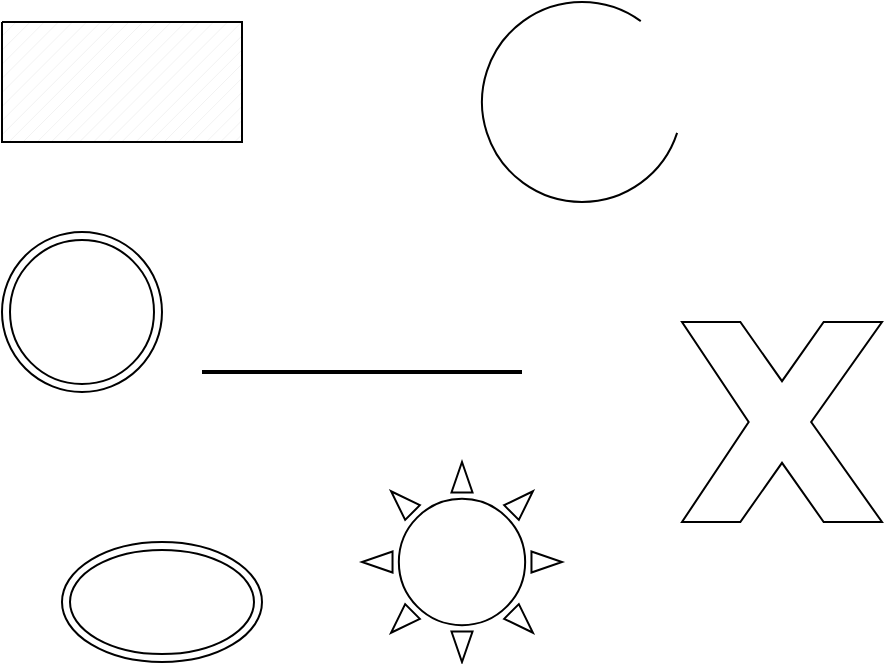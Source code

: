 <mxfile>
    <diagram id="Ra9LvoCtPsX_Rdz-nWmm" name="Page-1">
        <mxGraphModel dx="611" dy="370" grid="1" gridSize="10" guides="1" tooltips="1" connect="1" arrows="1" fold="1" page="1" pageScale="1" pageWidth="827" pageHeight="1169" math="0" shadow="0">
            <root>
                <mxCell id="0"/>
                <mxCell id="1" parent="0"/>
                <mxCell id="3" value="" style="ellipse;shape=doubleEllipse;whiteSpace=wrap;html=1;" parent="1" vertex="1">
                    <mxGeometry x="70" y="300" width="100" height="60" as="geometry"/>
                </mxCell>
                <mxCell id="4" value="" style="line;strokeWidth=2;html=1;" parent="1" vertex="1">
                    <mxGeometry x="140" y="210" width="160" height="10" as="geometry"/>
                </mxCell>
                <mxCell id="15" value="" style="ellipse;shape=doubleEllipse;whiteSpace=wrap;html=1;aspect=fixed;" parent="1" vertex="1">
                    <mxGeometry x="40" y="145" width="80" height="80" as="geometry"/>
                </mxCell>
                <mxCell id="17" value="" style="verticalLabelPosition=bottom;verticalAlign=top;html=1;shape=mxgraph.basic.patternFillRect;fillStyle=diag;step=5;fillStrokeWidth=0.2;fillStrokeColor=#dddddd;" vertex="1" parent="1">
                    <mxGeometry x="40" y="40" width="120" height="60" as="geometry"/>
                </mxCell>
                <mxCell id="18" value="" style="verticalLabelPosition=bottom;verticalAlign=top;html=1;shape=mxgraph.basic.arc;startAngle=0.3;endAngle=0.1;" vertex="1" parent="1">
                    <mxGeometry x="280" y="30" width="100" height="100" as="geometry"/>
                </mxCell>
                <mxCell id="19" value="" style="verticalLabelPosition=bottom;verticalAlign=top;html=1;shape=mxgraph.basic.x" vertex="1" parent="1">
                    <mxGeometry x="380" y="190" width="100" height="100" as="geometry"/>
                </mxCell>
                <mxCell id="20" value="" style="verticalLabelPosition=bottom;verticalAlign=top;html=1;shape=mxgraph.basic.sun" vertex="1" parent="1">
                    <mxGeometry x="220" y="260" width="100" height="100" as="geometry"/>
                </mxCell>
            </root>
        </mxGraphModel>
    </diagram>
</mxfile>
